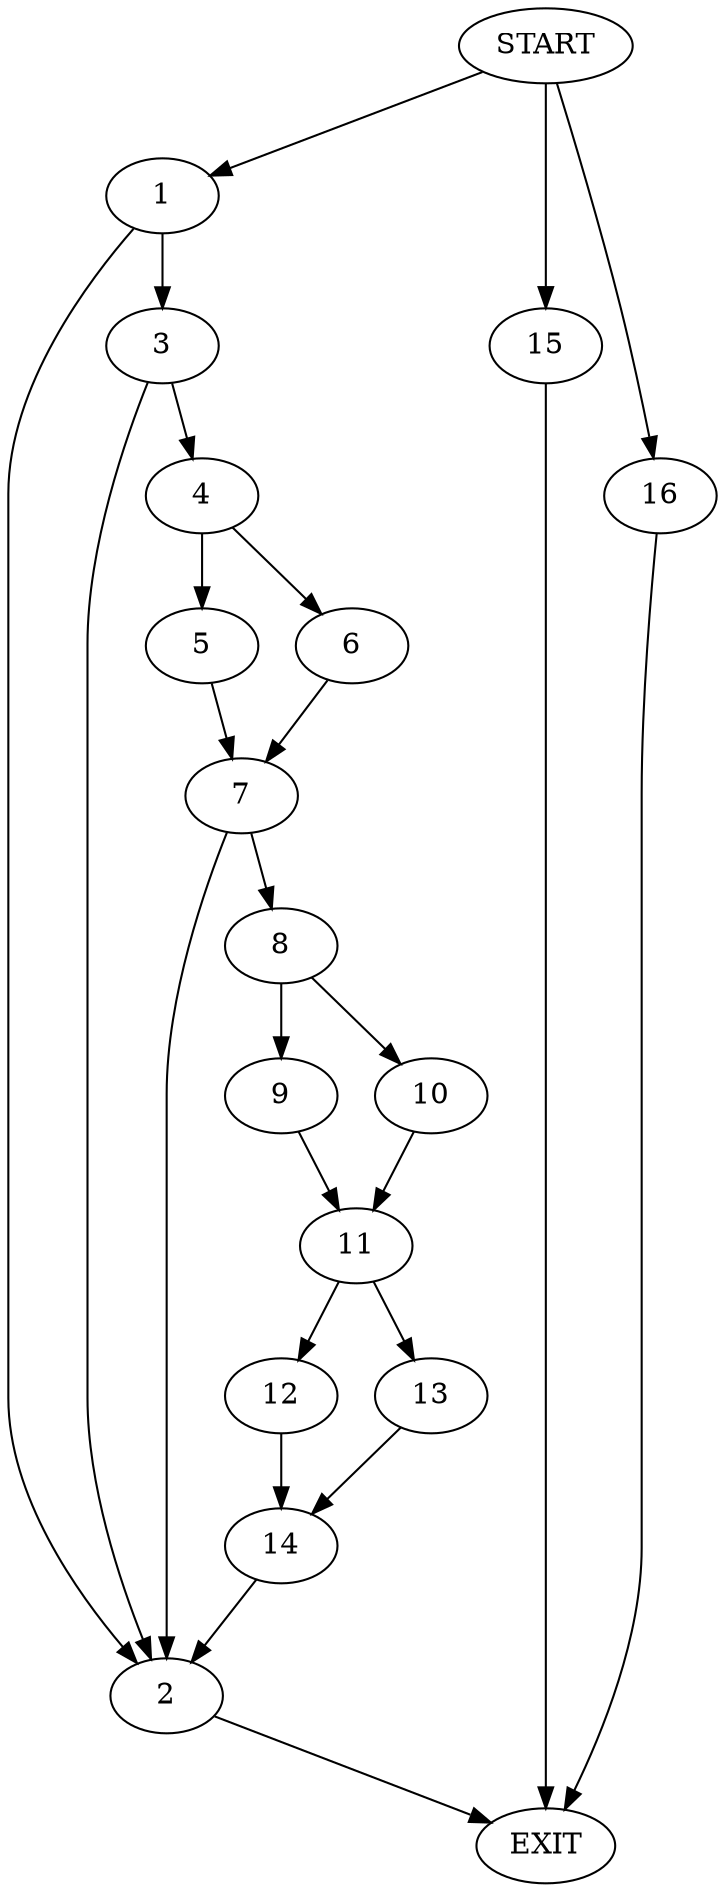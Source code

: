 digraph {
0 [label="START"]
17 [label="EXIT"]
0 -> 1
1 -> 2
1 -> 3
2 -> 17
3 -> 2
3 -> 4
4 -> 5
4 -> 6
6 -> 7
5 -> 7
7 -> 2
7 -> 8
8 -> 9
8 -> 10
10 -> 11
9 -> 11
11 -> 12
11 -> 13
13 -> 14
12 -> 14
14 -> 2
0 -> 15
15 -> 17
0 -> 16
16 -> 17
}
